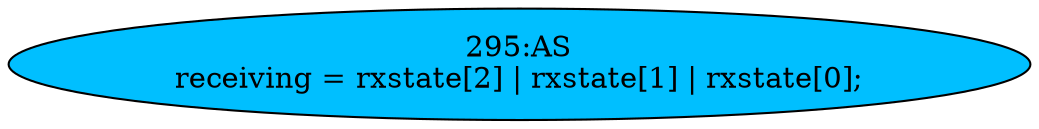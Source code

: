 strict digraph "" {
	node [label="\N"];
	"295:AS"	 [ast="<pyverilog.vparser.ast.Assign object at 0x7fcfe02a9f10>",
		def_var="['receiving']",
		fillcolor=deepskyblue,
		label="295:AS
receiving = rxstate[2] | rxstate[1] | rxstate[0];",
		statements="[]",
		style=filled,
		typ=Assign,
		use_var="['rxstate', 'rxstate', 'rxstate']"];
}
